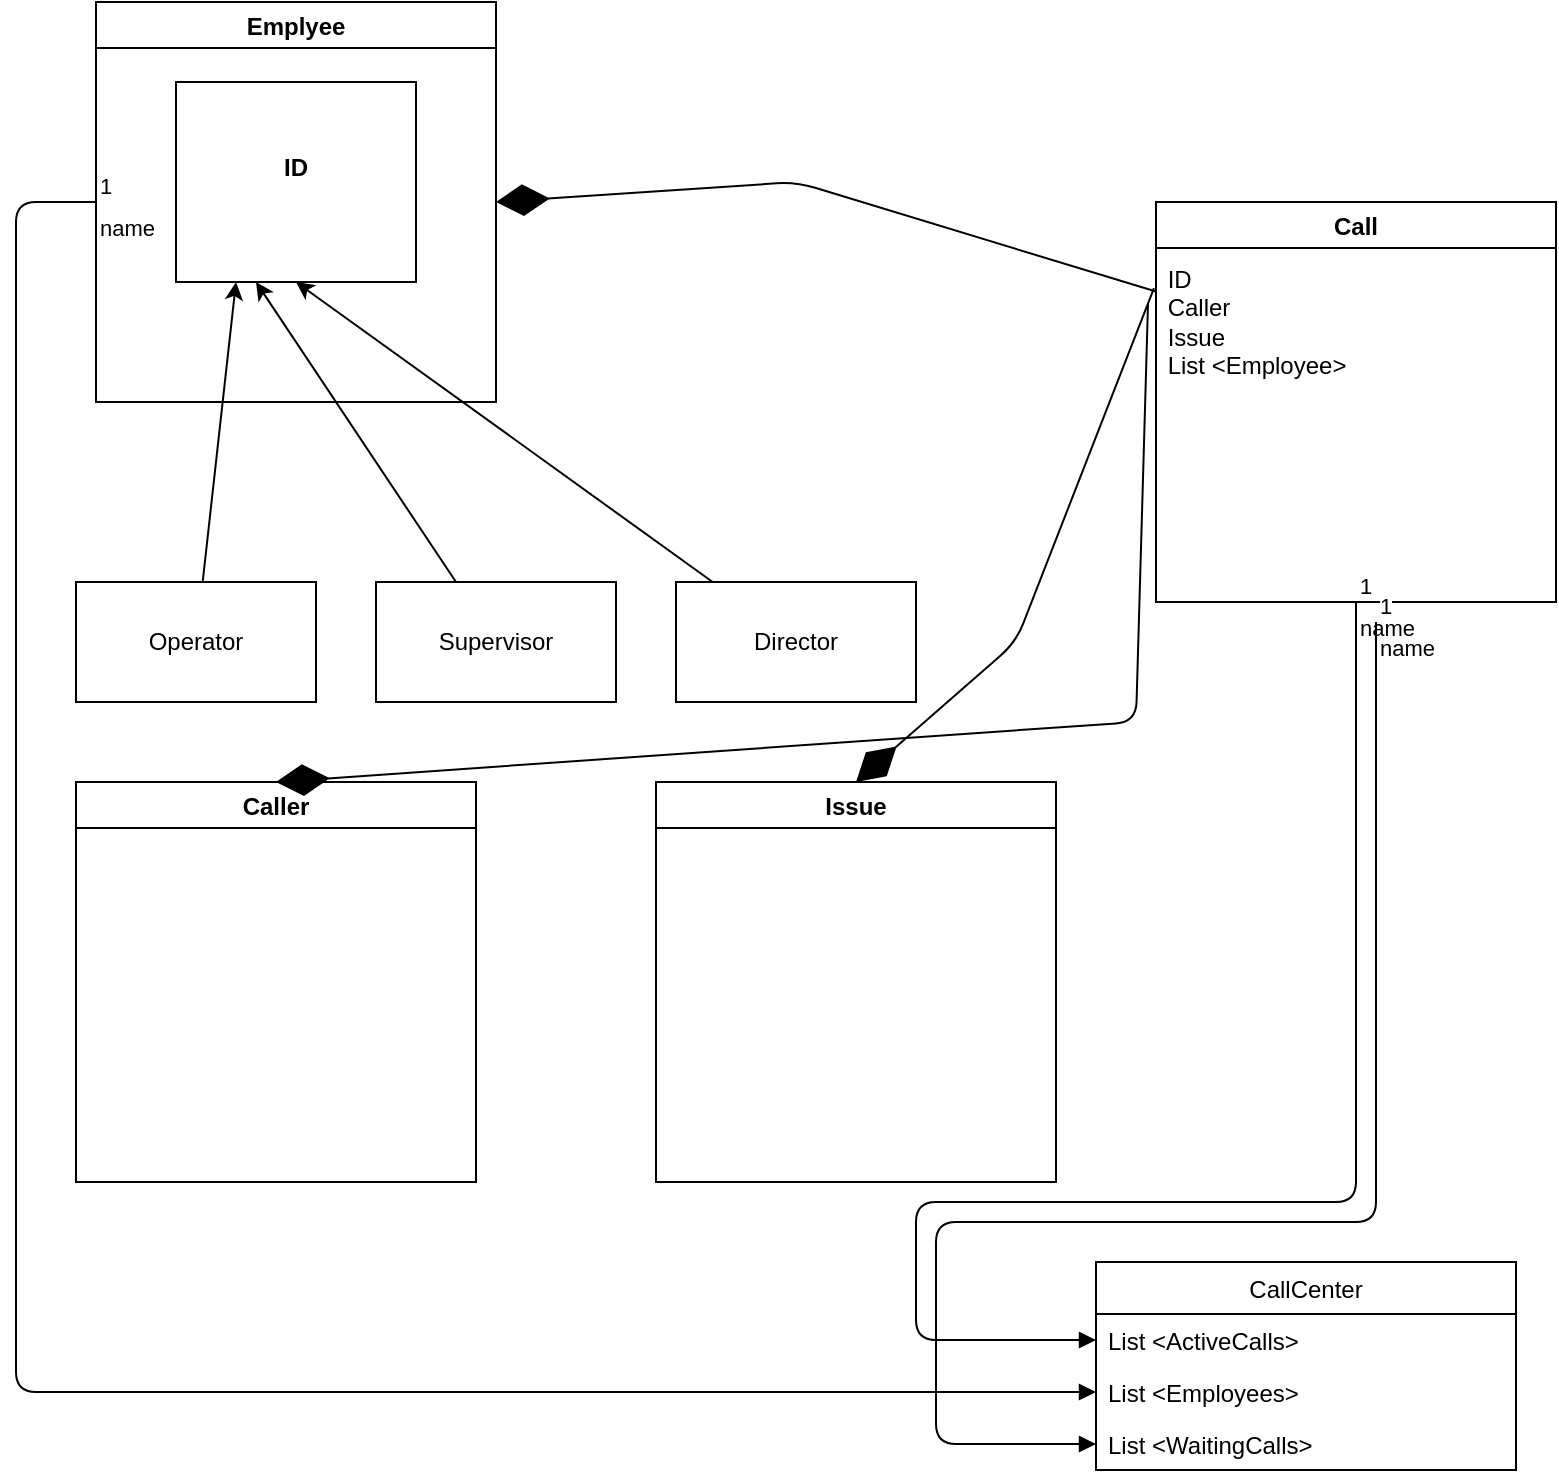 <mxfile>
    <diagram id="MB1nI8GtG2KB_5ylQwsT" name="Page-1">
        <mxGraphModel dx="1118" dy="891" grid="1" gridSize="10" guides="1" tooltips="1" connect="1" arrows="1" fold="1" page="1" pageScale="1" pageWidth="850" pageHeight="1100" math="0" shadow="0">
            <root>
                <mxCell id="0"/>
                <mxCell id="1" parent="0"/>
                <mxCell id="9" style="edgeStyle=none;html=1;" edge="1" parent="1" source="3">
                    <mxGeometry relative="1" as="geometry">
                        <mxPoint x="180" y="190" as="targetPoint"/>
                    </mxGeometry>
                </mxCell>
                <mxCell id="3" value="Operator" style="rounded=0;whiteSpace=wrap;html=1;" vertex="1" parent="1">
                    <mxGeometry x="100" y="340" width="120" height="60" as="geometry"/>
                </mxCell>
                <mxCell id="8" style="edgeStyle=none;html=1;" edge="1" parent="1" source="5">
                    <mxGeometry relative="1" as="geometry">
                        <mxPoint x="190" y="190" as="targetPoint"/>
                    </mxGeometry>
                </mxCell>
                <mxCell id="5" value="Supervisor" style="rounded=0;whiteSpace=wrap;html=1;" vertex="1" parent="1">
                    <mxGeometry x="250" y="340" width="120" height="60" as="geometry"/>
                </mxCell>
                <mxCell id="7" style="edgeStyle=none;html=1;entryX=0.5;entryY=1;entryDx=0;entryDy=0;" edge="1" parent="1" source="6" target="2">
                    <mxGeometry relative="1" as="geometry"/>
                </mxCell>
                <mxCell id="6" value="Director" style="rounded=0;whiteSpace=wrap;html=1;" vertex="1" parent="1">
                    <mxGeometry x="400" y="340" width="120" height="60" as="geometry"/>
                </mxCell>
                <mxCell id="19" value="Emplyee" style="swimlane;" vertex="1" parent="1">
                    <mxGeometry x="110" y="50" width="200" height="200" as="geometry"/>
                </mxCell>
                <mxCell id="2" value="&lt;b&gt;ID&lt;br&gt;&lt;br&gt;&lt;/b&gt;" style="rounded=0;whiteSpace=wrap;html=1;" vertex="1" parent="19">
                    <mxGeometry x="40" y="40" width="120" height="100" as="geometry"/>
                </mxCell>
                <mxCell id="20" value="Caller" style="swimlane;" vertex="1" parent="1">
                    <mxGeometry x="100" y="440" width="200" height="200" as="geometry"/>
                </mxCell>
                <mxCell id="21" value="Issue" style="swimlane;" vertex="1" parent="1">
                    <mxGeometry x="390" y="440" width="200" height="200" as="geometry"/>
                </mxCell>
                <mxCell id="22" value="Call" style="swimlane;" vertex="1" parent="1">
                    <mxGeometry x="640" y="150" width="200" height="200" as="geometry"/>
                </mxCell>
                <mxCell id="25" value="&lt;div style=&quot;text-align: left&quot;&gt;&lt;span&gt;ID&lt;/span&gt;&lt;/div&gt;&lt;div style=&quot;text-align: left&quot;&gt;&lt;span&gt;Caller&lt;/span&gt;&lt;/div&gt;&lt;div style=&quot;text-align: left&quot;&gt;&lt;span&gt;Issue&lt;/span&gt;&lt;/div&gt;&lt;div style=&quot;text-align: left&quot;&gt;&lt;span&gt;List &amp;lt;Employee&amp;gt;&lt;/span&gt;&lt;/div&gt;" style="text;html=1;align=center;verticalAlign=middle;resizable=0;points=[];autosize=1;strokeColor=none;fillColor=none;" vertex="1" parent="22">
                    <mxGeometry y="30" width="100" height="60" as="geometry"/>
                </mxCell>
                <mxCell id="26" value="" style="endArrow=diamondThin;endFill=1;endSize=24;html=1;exitX=-0.04;exitY=0.35;exitDx=0;exitDy=0;exitPerimeter=0;entryX=0.5;entryY=0;entryDx=0;entryDy=0;" edge="1" parent="1" source="25" target="20">
                    <mxGeometry width="160" relative="1" as="geometry">
                        <mxPoint x="550" y="100" as="sourcePoint"/>
                        <mxPoint x="190" y="420" as="targetPoint"/>
                        <Array as="points">
                            <mxPoint x="630" y="410"/>
                        </Array>
                    </mxGeometry>
                </mxCell>
                <mxCell id="27" value="" style="endArrow=diamondThin;endFill=1;endSize=24;html=1;entryX=0.5;entryY=0;entryDx=0;entryDy=0;exitX=-0.01;exitY=0.217;exitDx=0;exitDy=0;exitPerimeter=0;" edge="1" parent="1" source="25" target="21">
                    <mxGeometry width="160" relative="1" as="geometry">
                        <mxPoint x="580" y="120" as="sourcePoint"/>
                        <mxPoint x="210" y="450" as="targetPoint"/>
                        <Array as="points">
                            <mxPoint x="570" y="370"/>
                        </Array>
                    </mxGeometry>
                </mxCell>
                <mxCell id="28" value="" style="endArrow=diamondThin;endFill=1;endSize=24;html=1;entryX=1;entryY=0.5;entryDx=0;entryDy=0;" edge="1" parent="1" source="25" target="19">
                    <mxGeometry width="160" relative="1" as="geometry">
                        <mxPoint x="580" y="130" as="sourcePoint"/>
                        <mxPoint x="220" y="460" as="targetPoint"/>
                        <Array as="points">
                            <mxPoint x="460" y="140"/>
                        </Array>
                    </mxGeometry>
                </mxCell>
                <mxCell id="29" value="CallCenter" style="swimlane;fontStyle=0;childLayout=stackLayout;horizontal=1;startSize=26;fillColor=none;horizontalStack=0;resizeParent=1;resizeParentMax=0;resizeLast=0;collapsible=1;marginBottom=0;" vertex="1" parent="1">
                    <mxGeometry x="610" y="680" width="210" height="104" as="geometry"/>
                </mxCell>
                <mxCell id="30" value="List &lt;ActiveCalls&gt;" style="text;strokeColor=none;fillColor=none;align=left;verticalAlign=top;spacingLeft=4;spacingRight=4;overflow=hidden;rotatable=0;points=[[0,0.5],[1,0.5]];portConstraint=eastwest;" vertex="1" parent="29">
                    <mxGeometry y="26" width="210" height="26" as="geometry"/>
                </mxCell>
                <mxCell id="31" value="List &lt;Employees&gt;" style="text;strokeColor=none;fillColor=none;align=left;verticalAlign=top;spacingLeft=4;spacingRight=4;overflow=hidden;rotatable=0;points=[[0,0.5],[1,0.5]];portConstraint=eastwest;" vertex="1" parent="29">
                    <mxGeometry y="52" width="210" height="26" as="geometry"/>
                </mxCell>
                <mxCell id="32" value="List &lt;WaitingCalls&gt;" style="text;strokeColor=none;fillColor=none;align=left;verticalAlign=top;spacingLeft=4;spacingRight=4;overflow=hidden;rotatable=0;points=[[0,0.5],[1,0.5]];portConstraint=eastwest;" vertex="1" parent="29">
                    <mxGeometry y="78" width="210" height="26" as="geometry"/>
                </mxCell>
                <mxCell id="33" value="name" style="endArrow=block;endFill=1;html=1;edgeStyle=orthogonalEdgeStyle;align=left;verticalAlign=top;exitX=0.5;exitY=1;exitDx=0;exitDy=0;entryX=0;entryY=0.5;entryDx=0;entryDy=0;" edge="1" parent="1" source="22" target="30">
                    <mxGeometry x="-1" relative="1" as="geometry">
                        <mxPoint x="360" y="450" as="sourcePoint"/>
                        <mxPoint x="550" y="952" as="targetPoint"/>
                        <Array as="points">
                            <mxPoint x="740" y="650"/>
                            <mxPoint x="520" y="650"/>
                            <mxPoint x="520" y="719"/>
                        </Array>
                    </mxGeometry>
                </mxCell>
                <mxCell id="34" value="1" style="edgeLabel;resizable=0;html=1;align=left;verticalAlign=bottom;" connectable="0" vertex="1" parent="33">
                    <mxGeometry x="-1" relative="1" as="geometry"/>
                </mxCell>
                <mxCell id="35" value="name" style="endArrow=block;endFill=1;html=1;edgeStyle=orthogonalEdgeStyle;align=left;verticalAlign=top;exitX=0;exitY=0.5;exitDx=0;exitDy=0;entryX=0;entryY=0.5;entryDx=0;entryDy=0;" edge="1" parent="1" source="19" target="31">
                    <mxGeometry x="-1" relative="1" as="geometry">
                        <mxPoint x="70" y="200" as="sourcePoint"/>
                        <mxPoint x="-60" y="569" as="targetPoint"/>
                        <Array as="points">
                            <mxPoint x="70" y="150"/>
                            <mxPoint x="70" y="745"/>
                        </Array>
                    </mxGeometry>
                </mxCell>
                <mxCell id="36" value="1" style="edgeLabel;resizable=0;html=1;align=left;verticalAlign=bottom;" connectable="0" vertex="1" parent="35">
                    <mxGeometry x="-1" relative="1" as="geometry"/>
                </mxCell>
                <mxCell id="37" value="name" style="endArrow=block;endFill=1;html=1;edgeStyle=orthogonalEdgeStyle;align=left;verticalAlign=top;exitX=0.5;exitY=1;exitDx=0;exitDy=0;entryX=0;entryY=0.5;entryDx=0;entryDy=0;" edge="1" parent="1" target="32">
                    <mxGeometry x="-1" relative="1" as="geometry">
                        <mxPoint x="750" y="360" as="sourcePoint"/>
                        <mxPoint x="620" y="729" as="targetPoint"/>
                        <Array as="points">
                            <mxPoint x="750" y="660"/>
                            <mxPoint x="530" y="660"/>
                            <mxPoint x="530" y="771"/>
                        </Array>
                    </mxGeometry>
                </mxCell>
                <mxCell id="38" value="1" style="edgeLabel;resizable=0;html=1;align=left;verticalAlign=bottom;" connectable="0" vertex="1" parent="37">
                    <mxGeometry x="-1" relative="1" as="geometry"/>
                </mxCell>
            </root>
        </mxGraphModel>
    </diagram>
</mxfile>